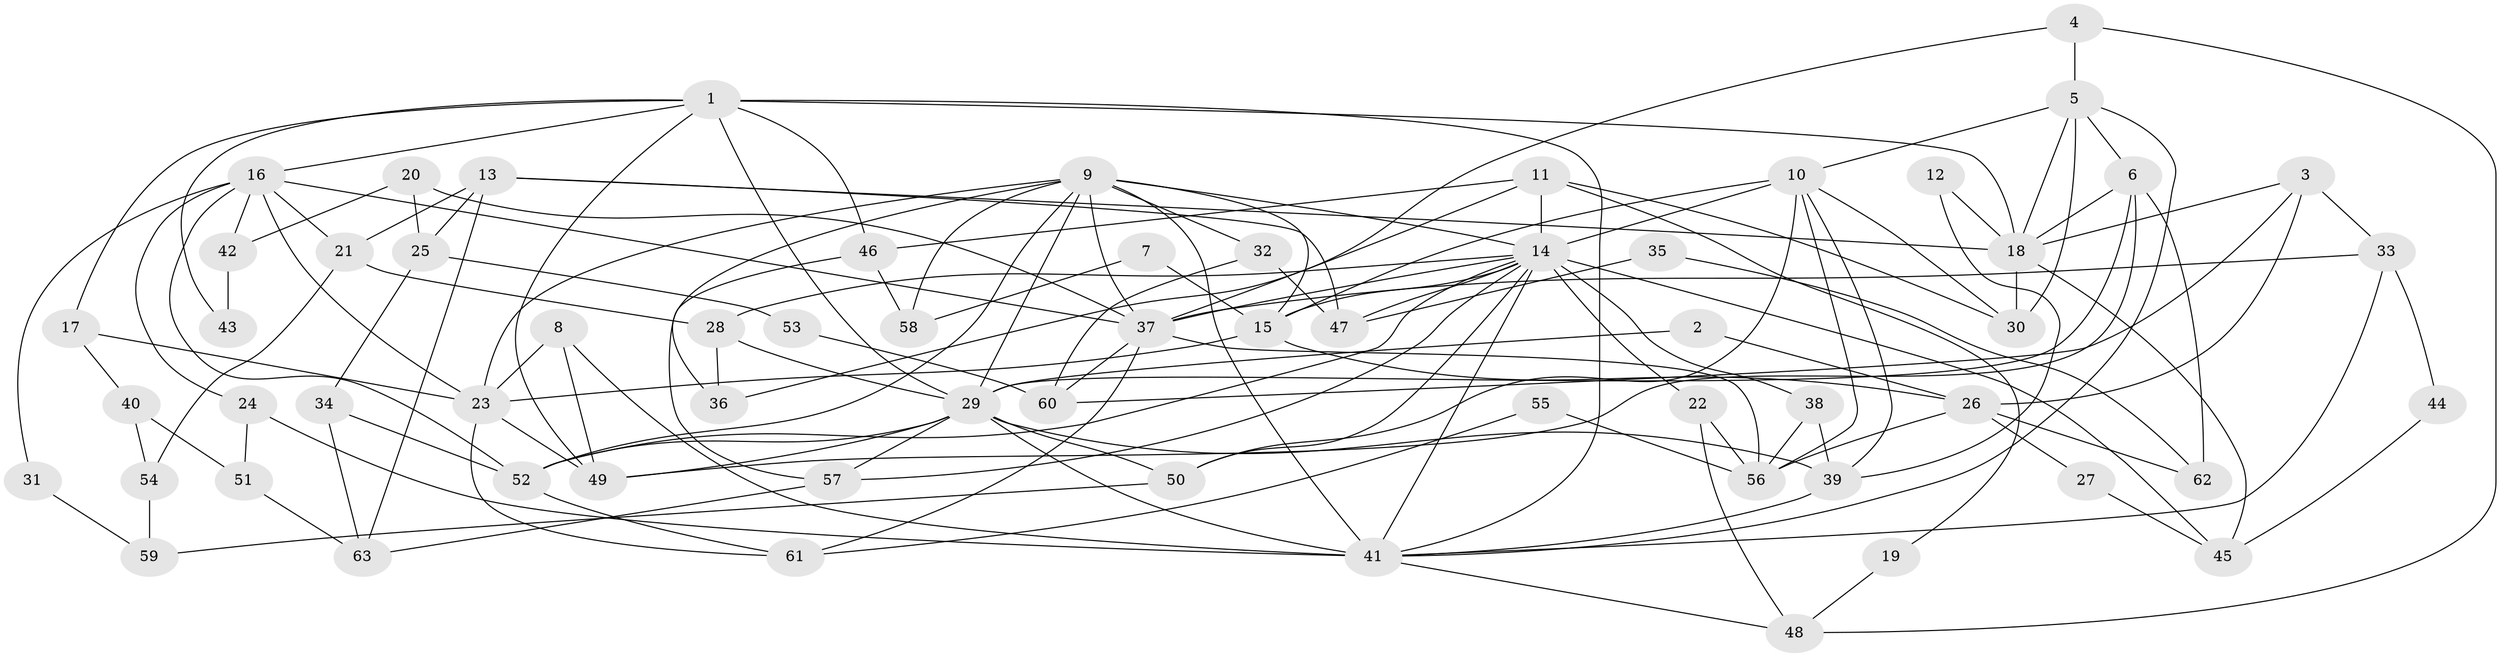 // original degree distribution, {10: 0.011235955056179775, 2: 0.1348314606741573, 4: 0.33707865168539325, 3: 0.2808988764044944, 6: 0.07865168539325842, 5: 0.0898876404494382, 8: 0.033707865168539325, 7: 0.033707865168539325}
// Generated by graph-tools (version 1.1) at 2025/51/03/04/25 22:51:15]
// undirected, 63 vertices, 140 edges
graph export_dot {
  node [color=gray90,style=filled];
  1;
  2;
  3;
  4;
  5;
  6;
  7;
  8;
  9;
  10;
  11;
  12;
  13;
  14;
  15;
  16;
  17;
  18;
  19;
  20;
  21;
  22;
  23;
  24;
  25;
  26;
  27;
  28;
  29;
  30;
  31;
  32;
  33;
  34;
  35;
  36;
  37;
  38;
  39;
  40;
  41;
  42;
  43;
  44;
  45;
  46;
  47;
  48;
  49;
  50;
  51;
  52;
  53;
  54;
  55;
  56;
  57;
  58;
  59;
  60;
  61;
  62;
  63;
  1 -- 16 [weight=1.0];
  1 -- 17 [weight=1.0];
  1 -- 18 [weight=2.0];
  1 -- 29 [weight=1.0];
  1 -- 41 [weight=1.0];
  1 -- 43 [weight=1.0];
  1 -- 46 [weight=1.0];
  1 -- 49 [weight=2.0];
  2 -- 26 [weight=1.0];
  2 -- 29 [weight=1.0];
  3 -- 18 [weight=1.0];
  3 -- 26 [weight=1.0];
  3 -- 33 [weight=1.0];
  3 -- 60 [weight=1.0];
  4 -- 5 [weight=1.0];
  4 -- 36 [weight=1.0];
  4 -- 48 [weight=1.0];
  5 -- 6 [weight=1.0];
  5 -- 10 [weight=1.0];
  5 -- 18 [weight=1.0];
  5 -- 30 [weight=1.0];
  5 -- 41 [weight=1.0];
  6 -- 18 [weight=1.0];
  6 -- 29 [weight=1.0];
  6 -- 49 [weight=1.0];
  6 -- 62 [weight=1.0];
  7 -- 15 [weight=1.0];
  7 -- 58 [weight=1.0];
  8 -- 23 [weight=1.0];
  8 -- 41 [weight=1.0];
  8 -- 49 [weight=1.0];
  9 -- 14 [weight=1.0];
  9 -- 15 [weight=1.0];
  9 -- 23 [weight=1.0];
  9 -- 29 [weight=1.0];
  9 -- 32 [weight=1.0];
  9 -- 36 [weight=1.0];
  9 -- 37 [weight=1.0];
  9 -- 41 [weight=2.0];
  9 -- 52 [weight=1.0];
  9 -- 58 [weight=1.0];
  10 -- 14 [weight=1.0];
  10 -- 15 [weight=1.0];
  10 -- 30 [weight=1.0];
  10 -- 39 [weight=1.0];
  10 -- 50 [weight=1.0];
  10 -- 56 [weight=1.0];
  11 -- 14 [weight=1.0];
  11 -- 19 [weight=1.0];
  11 -- 30 [weight=1.0];
  11 -- 37 [weight=1.0];
  11 -- 46 [weight=1.0];
  12 -- 18 [weight=1.0];
  12 -- 39 [weight=1.0];
  13 -- 18 [weight=1.0];
  13 -- 21 [weight=1.0];
  13 -- 25 [weight=1.0];
  13 -- 47 [weight=1.0];
  13 -- 63 [weight=1.0];
  14 -- 15 [weight=1.0];
  14 -- 22 [weight=1.0];
  14 -- 28 [weight=3.0];
  14 -- 37 [weight=1.0];
  14 -- 38 [weight=1.0];
  14 -- 41 [weight=1.0];
  14 -- 45 [weight=1.0];
  14 -- 47 [weight=1.0];
  14 -- 50 [weight=1.0];
  14 -- 52 [weight=1.0];
  14 -- 57 [weight=1.0];
  15 -- 23 [weight=1.0];
  15 -- 26 [weight=1.0];
  16 -- 21 [weight=1.0];
  16 -- 23 [weight=1.0];
  16 -- 24 [weight=1.0];
  16 -- 31 [weight=1.0];
  16 -- 37 [weight=1.0];
  16 -- 42 [weight=1.0];
  16 -- 52 [weight=1.0];
  17 -- 23 [weight=1.0];
  17 -- 40 [weight=1.0];
  18 -- 30 [weight=1.0];
  18 -- 45 [weight=1.0];
  19 -- 48 [weight=1.0];
  20 -- 25 [weight=1.0];
  20 -- 37 [weight=1.0];
  20 -- 42 [weight=1.0];
  21 -- 28 [weight=1.0];
  21 -- 54 [weight=1.0];
  22 -- 48 [weight=1.0];
  22 -- 56 [weight=1.0];
  23 -- 49 [weight=2.0];
  23 -- 61 [weight=1.0];
  24 -- 41 [weight=1.0];
  24 -- 51 [weight=1.0];
  25 -- 34 [weight=1.0];
  25 -- 53 [weight=1.0];
  26 -- 27 [weight=1.0];
  26 -- 56 [weight=1.0];
  26 -- 62 [weight=1.0];
  27 -- 45 [weight=1.0];
  28 -- 29 [weight=2.0];
  28 -- 36 [weight=1.0];
  29 -- 39 [weight=1.0];
  29 -- 41 [weight=2.0];
  29 -- 49 [weight=2.0];
  29 -- 50 [weight=1.0];
  29 -- 52 [weight=2.0];
  29 -- 57 [weight=1.0];
  31 -- 59 [weight=1.0];
  32 -- 47 [weight=1.0];
  32 -- 60 [weight=1.0];
  33 -- 37 [weight=1.0];
  33 -- 41 [weight=1.0];
  33 -- 44 [weight=1.0];
  34 -- 52 [weight=1.0];
  34 -- 63 [weight=1.0];
  35 -- 47 [weight=1.0];
  35 -- 62 [weight=1.0];
  37 -- 56 [weight=1.0];
  37 -- 60 [weight=1.0];
  37 -- 61 [weight=1.0];
  38 -- 39 [weight=1.0];
  38 -- 56 [weight=1.0];
  39 -- 41 [weight=1.0];
  40 -- 51 [weight=1.0];
  40 -- 54 [weight=1.0];
  41 -- 48 [weight=1.0];
  42 -- 43 [weight=1.0];
  44 -- 45 [weight=1.0];
  46 -- 57 [weight=1.0];
  46 -- 58 [weight=1.0];
  50 -- 59 [weight=1.0];
  51 -- 63 [weight=1.0];
  52 -- 61 [weight=1.0];
  53 -- 60 [weight=1.0];
  54 -- 59 [weight=1.0];
  55 -- 56 [weight=1.0];
  55 -- 61 [weight=1.0];
  57 -- 63 [weight=1.0];
}

